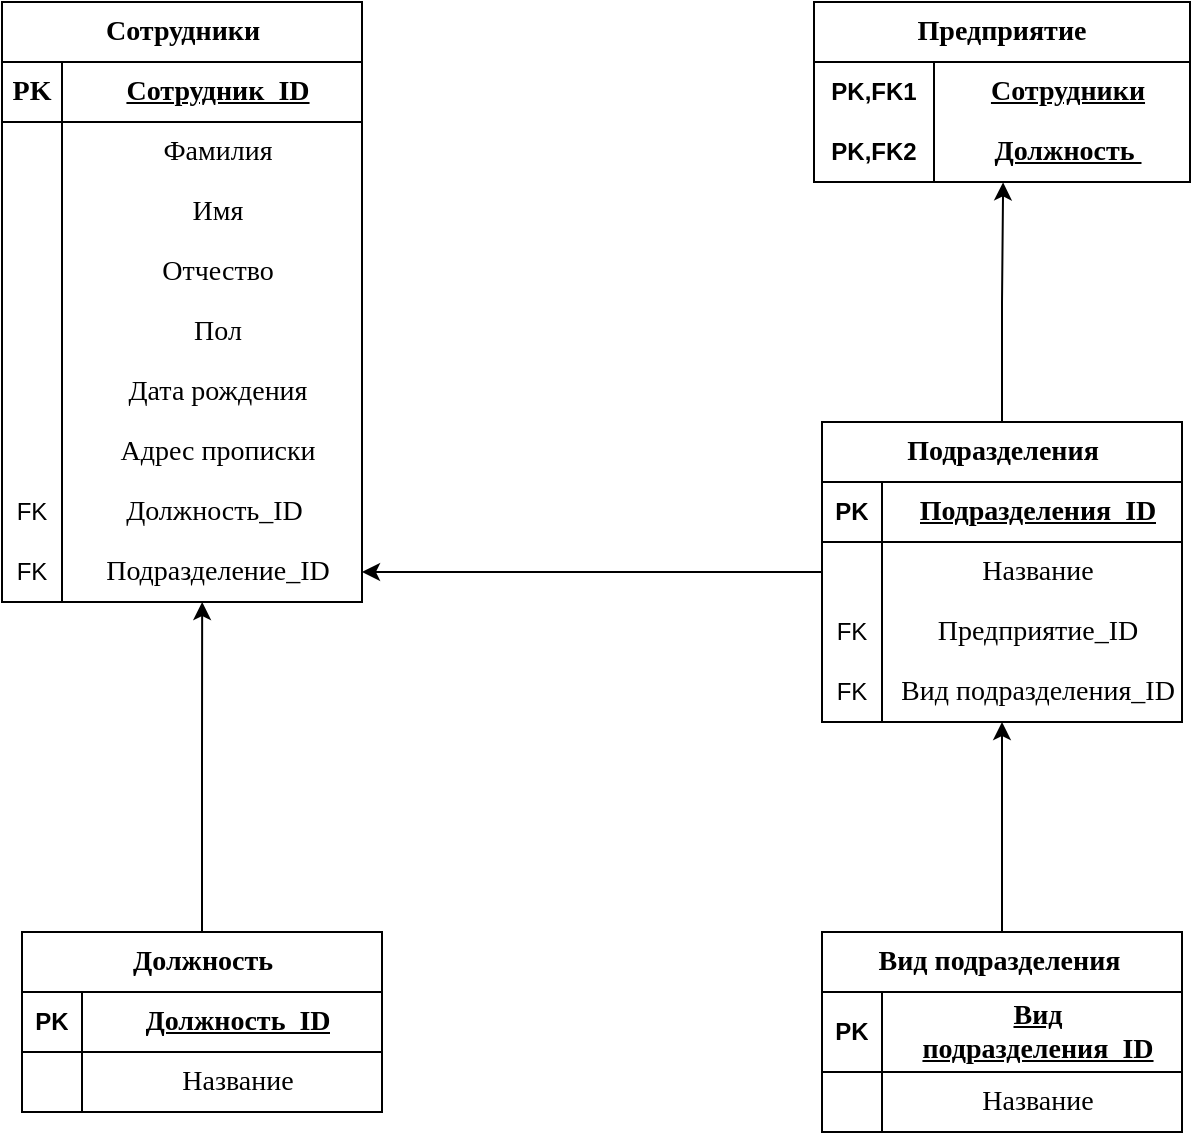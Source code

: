 <mxfile version="21.1.6" type="github">
  <diagram id="C5RBs43oDa-KdzZeNtuy" name="Page-1">
    <mxGraphModel dx="1247" dy="692" grid="1" gridSize="10" guides="1" tooltips="1" connect="1" arrows="1" fold="1" page="1" pageScale="1" pageWidth="827" pageHeight="1169" math="0" shadow="0">
      <root>
        <mxCell id="WIyWlLk6GJQsqaUBKTNV-0" />
        <mxCell id="WIyWlLk6GJQsqaUBKTNV-1" parent="WIyWlLk6GJQsqaUBKTNV-0" />
        <object label="&lt;font style=&quot;font-size: 14px;&quot; face=&quot;Times New Roman&quot;&gt;Сотрудники&lt;/font&gt;" id="IDUnnM78CT6pr3FZObke-13">
          <mxCell style="shape=table;startSize=30;container=1;collapsible=1;childLayout=tableLayout;fixedRows=1;rowLines=0;fontStyle=1;align=center;resizeLast=1;html=1;" vertex="1" parent="WIyWlLk6GJQsqaUBKTNV-1">
            <mxGeometry y="230" width="180" height="300" as="geometry">
              <mxRectangle width="120" height="30" as="alternateBounds" />
            </mxGeometry>
          </mxCell>
        </object>
        <mxCell id="IDUnnM78CT6pr3FZObke-14" value="" style="shape=tableRow;horizontal=0;startSize=0;swimlaneHead=0;swimlaneBody=0;fillColor=none;collapsible=0;dropTarget=0;points=[[0,0.5],[1,0.5]];portConstraint=eastwest;top=0;left=0;right=0;bottom=1;" vertex="1" parent="IDUnnM78CT6pr3FZObke-13">
          <mxGeometry y="30" width="180" height="30" as="geometry" />
        </mxCell>
        <mxCell id="IDUnnM78CT6pr3FZObke-15" value="&lt;font style=&quot;font-size: 14px;&quot; face=&quot;Times New Roman&quot;&gt;PK&lt;/font&gt;" style="shape=partialRectangle;connectable=0;fillColor=none;top=0;left=0;bottom=0;right=0;fontStyle=1;overflow=hidden;whiteSpace=wrap;html=1;" vertex="1" parent="IDUnnM78CT6pr3FZObke-14">
          <mxGeometry width="30" height="30" as="geometry">
            <mxRectangle width="30" height="30" as="alternateBounds" />
          </mxGeometry>
        </mxCell>
        <mxCell id="IDUnnM78CT6pr3FZObke-16" value="&lt;font style=&quot;font-size: 14px;&quot; face=&quot;Times New Roman&quot;&gt;Сотрудник_ID&lt;/font&gt;" style="shape=partialRectangle;connectable=0;fillColor=none;top=0;left=0;bottom=0;right=0;align=center;spacingLeft=6;fontStyle=5;overflow=hidden;whiteSpace=wrap;html=1;" vertex="1" parent="IDUnnM78CT6pr3FZObke-14">
          <mxGeometry x="30" width="150" height="30" as="geometry">
            <mxRectangle width="150" height="30" as="alternateBounds" />
          </mxGeometry>
        </mxCell>
        <mxCell id="IDUnnM78CT6pr3FZObke-17" value="" style="shape=tableRow;horizontal=0;startSize=0;swimlaneHead=0;swimlaneBody=0;fillColor=none;collapsible=0;dropTarget=0;points=[[0,0.5],[1,0.5]];portConstraint=eastwest;top=0;left=0;right=0;bottom=0;" vertex="1" parent="IDUnnM78CT6pr3FZObke-13">
          <mxGeometry y="60" width="180" height="30" as="geometry" />
        </mxCell>
        <mxCell id="IDUnnM78CT6pr3FZObke-18" value="" style="shape=partialRectangle;connectable=0;fillColor=none;top=0;left=0;bottom=0;right=0;editable=1;overflow=hidden;whiteSpace=wrap;html=1;" vertex="1" parent="IDUnnM78CT6pr3FZObke-17">
          <mxGeometry width="30" height="30" as="geometry">
            <mxRectangle width="30" height="30" as="alternateBounds" />
          </mxGeometry>
        </mxCell>
        <mxCell id="IDUnnM78CT6pr3FZObke-19" value="&lt;div style=&quot;&quot;&gt;&lt;font face=&quot;Times New Roman&quot;&gt;&lt;span style=&quot;font-size: 14px; background-color: initial;&quot;&gt;Фамилия&lt;/span&gt;&lt;/font&gt;&lt;/div&gt;" style="shape=partialRectangle;connectable=0;fillColor=none;top=0;left=0;bottom=0;right=0;align=center;spacingLeft=6;overflow=hidden;whiteSpace=wrap;html=1;" vertex="1" parent="IDUnnM78CT6pr3FZObke-17">
          <mxGeometry x="30" width="150" height="30" as="geometry">
            <mxRectangle width="150" height="30" as="alternateBounds" />
          </mxGeometry>
        </mxCell>
        <mxCell id="IDUnnM78CT6pr3FZObke-20" value="" style="shape=tableRow;horizontal=0;startSize=0;swimlaneHead=0;swimlaneBody=0;fillColor=none;collapsible=0;dropTarget=0;points=[[0,0.5],[1,0.5]];portConstraint=eastwest;top=0;left=0;right=0;bottom=0;" vertex="1" parent="IDUnnM78CT6pr3FZObke-13">
          <mxGeometry y="90" width="180" height="30" as="geometry" />
        </mxCell>
        <mxCell id="IDUnnM78CT6pr3FZObke-21" value="" style="shape=partialRectangle;connectable=0;fillColor=none;top=0;left=0;bottom=0;right=0;editable=1;overflow=hidden;whiteSpace=wrap;html=1;" vertex="1" parent="IDUnnM78CT6pr3FZObke-20">
          <mxGeometry width="30" height="30" as="geometry">
            <mxRectangle width="30" height="30" as="alternateBounds" />
          </mxGeometry>
        </mxCell>
        <mxCell id="IDUnnM78CT6pr3FZObke-22" value="&lt;font style=&quot;font-size: 14px;&quot; face=&quot;Times New Roman&quot;&gt;Имя&lt;/font&gt;" style="shape=partialRectangle;connectable=0;fillColor=none;top=0;left=0;bottom=0;right=0;align=center;spacingLeft=6;overflow=hidden;whiteSpace=wrap;html=1;" vertex="1" parent="IDUnnM78CT6pr3FZObke-20">
          <mxGeometry x="30" width="150" height="30" as="geometry">
            <mxRectangle width="150" height="30" as="alternateBounds" />
          </mxGeometry>
        </mxCell>
        <mxCell id="IDUnnM78CT6pr3FZObke-23" value="" style="shape=tableRow;horizontal=0;startSize=0;swimlaneHead=0;swimlaneBody=0;fillColor=none;collapsible=0;dropTarget=0;points=[[0,0.5],[1,0.5]];portConstraint=eastwest;top=0;left=0;right=0;bottom=0;" vertex="1" parent="IDUnnM78CT6pr3FZObke-13">
          <mxGeometry y="120" width="180" height="30" as="geometry" />
        </mxCell>
        <mxCell id="IDUnnM78CT6pr3FZObke-24" value="" style="shape=partialRectangle;connectable=0;fillColor=none;top=0;left=0;bottom=0;right=0;editable=1;overflow=hidden;whiteSpace=wrap;html=1;" vertex="1" parent="IDUnnM78CT6pr3FZObke-23">
          <mxGeometry width="30" height="30" as="geometry">
            <mxRectangle width="30" height="30" as="alternateBounds" />
          </mxGeometry>
        </mxCell>
        <mxCell id="IDUnnM78CT6pr3FZObke-25" value="&lt;font style=&quot;font-size: 14px;&quot; face=&quot;Times New Roman&quot;&gt;Отчество&lt;/font&gt;" style="shape=partialRectangle;connectable=0;fillColor=none;top=0;left=0;bottom=0;right=0;align=center;spacingLeft=6;overflow=hidden;whiteSpace=wrap;html=1;" vertex="1" parent="IDUnnM78CT6pr3FZObke-23">
          <mxGeometry x="30" width="150" height="30" as="geometry">
            <mxRectangle width="150" height="30" as="alternateBounds" />
          </mxGeometry>
        </mxCell>
        <mxCell id="IDUnnM78CT6pr3FZObke-27" style="shape=tableRow;horizontal=0;startSize=0;swimlaneHead=0;swimlaneBody=0;fillColor=none;collapsible=0;dropTarget=0;points=[[0,0.5],[1,0.5]];portConstraint=eastwest;top=0;left=0;right=0;bottom=0;" vertex="1" parent="IDUnnM78CT6pr3FZObke-13">
          <mxGeometry y="150" width="180" height="30" as="geometry" />
        </mxCell>
        <mxCell id="IDUnnM78CT6pr3FZObke-28" style="shape=partialRectangle;connectable=0;fillColor=none;top=0;left=0;bottom=0;right=0;editable=1;overflow=hidden;whiteSpace=wrap;html=1;" vertex="1" parent="IDUnnM78CT6pr3FZObke-27">
          <mxGeometry width="30" height="30" as="geometry">
            <mxRectangle width="30" height="30" as="alternateBounds" />
          </mxGeometry>
        </mxCell>
        <mxCell id="IDUnnM78CT6pr3FZObke-29" value="&lt;font style=&quot;font-size: 14px;&quot; face=&quot;Times New Roman&quot;&gt;Пол&lt;/font&gt;" style="shape=partialRectangle;connectable=0;fillColor=none;top=0;left=0;bottom=0;right=0;align=center;spacingLeft=6;overflow=hidden;whiteSpace=wrap;html=1;" vertex="1" parent="IDUnnM78CT6pr3FZObke-27">
          <mxGeometry x="30" width="150" height="30" as="geometry">
            <mxRectangle width="150" height="30" as="alternateBounds" />
          </mxGeometry>
        </mxCell>
        <mxCell id="IDUnnM78CT6pr3FZObke-30" style="shape=tableRow;horizontal=0;startSize=0;swimlaneHead=0;swimlaneBody=0;fillColor=none;collapsible=0;dropTarget=0;points=[[0,0.5],[1,0.5]];portConstraint=eastwest;top=0;left=0;right=0;bottom=0;" vertex="1" parent="IDUnnM78CT6pr3FZObke-13">
          <mxGeometry y="180" width="180" height="30" as="geometry" />
        </mxCell>
        <mxCell id="IDUnnM78CT6pr3FZObke-31" style="shape=partialRectangle;connectable=0;fillColor=none;top=0;left=0;bottom=0;right=0;editable=1;overflow=hidden;whiteSpace=wrap;html=1;" vertex="1" parent="IDUnnM78CT6pr3FZObke-30">
          <mxGeometry width="30" height="30" as="geometry">
            <mxRectangle width="30" height="30" as="alternateBounds" />
          </mxGeometry>
        </mxCell>
        <mxCell id="IDUnnM78CT6pr3FZObke-32" value="&lt;font style=&quot;font-size: 14px;&quot; face=&quot;Times New Roman&quot;&gt;Дата рождения&lt;/font&gt;" style="shape=partialRectangle;connectable=0;fillColor=none;top=0;left=0;bottom=0;right=0;align=center;spacingLeft=6;overflow=hidden;whiteSpace=wrap;html=1;" vertex="1" parent="IDUnnM78CT6pr3FZObke-30">
          <mxGeometry x="30" width="150" height="30" as="geometry">
            <mxRectangle width="150" height="30" as="alternateBounds" />
          </mxGeometry>
        </mxCell>
        <mxCell id="IDUnnM78CT6pr3FZObke-33" style="shape=tableRow;horizontal=0;startSize=0;swimlaneHead=0;swimlaneBody=0;fillColor=none;collapsible=0;dropTarget=0;points=[[0,0.5],[1,0.5]];portConstraint=eastwest;top=0;left=0;right=0;bottom=0;" vertex="1" parent="IDUnnM78CT6pr3FZObke-13">
          <mxGeometry y="210" width="180" height="30" as="geometry" />
        </mxCell>
        <mxCell id="IDUnnM78CT6pr3FZObke-34" style="shape=partialRectangle;connectable=0;fillColor=none;top=0;left=0;bottom=0;right=0;editable=1;overflow=hidden;whiteSpace=wrap;html=1;" vertex="1" parent="IDUnnM78CT6pr3FZObke-33">
          <mxGeometry width="30" height="30" as="geometry">
            <mxRectangle width="30" height="30" as="alternateBounds" />
          </mxGeometry>
        </mxCell>
        <mxCell id="IDUnnM78CT6pr3FZObke-35" value="&lt;font style=&quot;font-size: 14px;&quot; face=&quot;Times New Roman&quot;&gt;Адрес прописки&lt;/font&gt;" style="shape=partialRectangle;connectable=0;fillColor=none;top=0;left=0;bottom=0;right=0;align=center;spacingLeft=6;overflow=hidden;whiteSpace=wrap;html=1;" vertex="1" parent="IDUnnM78CT6pr3FZObke-33">
          <mxGeometry x="30" width="150" height="30" as="geometry">
            <mxRectangle width="150" height="30" as="alternateBounds" />
          </mxGeometry>
        </mxCell>
        <mxCell id="IDUnnM78CT6pr3FZObke-36" style="shape=tableRow;horizontal=0;startSize=0;swimlaneHead=0;swimlaneBody=0;fillColor=none;collapsible=0;dropTarget=0;points=[[0,0.5],[1,0.5]];portConstraint=eastwest;top=0;left=0;right=0;bottom=0;" vertex="1" parent="IDUnnM78CT6pr3FZObke-13">
          <mxGeometry y="240" width="180" height="30" as="geometry" />
        </mxCell>
        <mxCell id="IDUnnM78CT6pr3FZObke-37" value="FK" style="shape=partialRectangle;connectable=0;fillColor=none;top=0;left=0;bottom=0;right=0;editable=1;overflow=hidden;whiteSpace=wrap;html=1;" vertex="1" parent="IDUnnM78CT6pr3FZObke-36">
          <mxGeometry width="30" height="30" as="geometry">
            <mxRectangle width="30" height="30" as="alternateBounds" />
          </mxGeometry>
        </mxCell>
        <mxCell id="IDUnnM78CT6pr3FZObke-38" value="&lt;font style=&quot;font-size: 14px;&quot; face=&quot;Times New Roman&quot;&gt;Должность_ID&amp;nbsp;&lt;/font&gt;" style="shape=partialRectangle;connectable=0;fillColor=none;top=0;left=0;bottom=0;right=0;align=center;spacingLeft=6;overflow=hidden;whiteSpace=wrap;html=1;" vertex="1" parent="IDUnnM78CT6pr3FZObke-36">
          <mxGeometry x="30" width="150" height="30" as="geometry">
            <mxRectangle width="150" height="30" as="alternateBounds" />
          </mxGeometry>
        </mxCell>
        <mxCell id="IDUnnM78CT6pr3FZObke-39" style="shape=tableRow;horizontal=0;startSize=0;swimlaneHead=0;swimlaneBody=0;fillColor=none;collapsible=0;dropTarget=0;points=[[0,0.5],[1,0.5]];portConstraint=eastwest;top=0;left=0;right=0;bottom=0;" vertex="1" parent="IDUnnM78CT6pr3FZObke-13">
          <mxGeometry y="270" width="180" height="30" as="geometry" />
        </mxCell>
        <mxCell id="IDUnnM78CT6pr3FZObke-40" value="FK" style="shape=partialRectangle;connectable=0;fillColor=none;top=0;left=0;bottom=0;right=0;editable=1;overflow=hidden;whiteSpace=wrap;html=1;" vertex="1" parent="IDUnnM78CT6pr3FZObke-39">
          <mxGeometry width="30" height="30" as="geometry">
            <mxRectangle width="30" height="30" as="alternateBounds" />
          </mxGeometry>
        </mxCell>
        <mxCell id="IDUnnM78CT6pr3FZObke-41" value="&lt;font style=&quot;font-size: 14px;&quot; face=&quot;Times New Roman&quot;&gt;Подразделение_ID&lt;/font&gt;" style="shape=partialRectangle;connectable=0;fillColor=none;top=0;left=0;bottom=0;right=0;align=center;spacingLeft=6;overflow=hidden;whiteSpace=wrap;html=1;" vertex="1" parent="IDUnnM78CT6pr3FZObke-39">
          <mxGeometry x="30" width="150" height="30" as="geometry">
            <mxRectangle width="150" height="30" as="alternateBounds" />
          </mxGeometry>
        </mxCell>
        <mxCell id="IDUnnM78CT6pr3FZObke-150" style="edgeStyle=orthogonalEdgeStyle;rounded=0;orthogonalLoop=1;jettySize=auto;html=1;entryX=1;entryY=0.5;entryDx=0;entryDy=0;" edge="1" parent="WIyWlLk6GJQsqaUBKTNV-1" source="IDUnnM78CT6pr3FZObke-82" target="IDUnnM78CT6pr3FZObke-39">
          <mxGeometry relative="1" as="geometry" />
        </mxCell>
        <mxCell id="IDUnnM78CT6pr3FZObke-178" style="edgeStyle=orthogonalEdgeStyle;rounded=0;orthogonalLoop=1;jettySize=auto;html=1;entryX=0.503;entryY=1.006;entryDx=0;entryDy=0;entryPerimeter=0;" edge="1" parent="WIyWlLk6GJQsqaUBKTNV-1" source="IDUnnM78CT6pr3FZObke-82" target="IDUnnM78CT6pr3FZObke-156">
          <mxGeometry relative="1" as="geometry" />
        </mxCell>
        <mxCell id="IDUnnM78CT6pr3FZObke-82" value="&lt;font style=&quot;font-size: 14px;&quot; face=&quot;Times New Roman&quot;&gt;Подразделения&lt;/font&gt;" style="shape=table;startSize=30;container=1;collapsible=1;childLayout=tableLayout;fixedRows=1;rowLines=0;fontStyle=1;align=center;resizeLast=1;html=1;" vertex="1" parent="WIyWlLk6GJQsqaUBKTNV-1">
          <mxGeometry x="410" y="440" width="180" height="150" as="geometry" />
        </mxCell>
        <mxCell id="IDUnnM78CT6pr3FZObke-83" value="" style="shape=tableRow;horizontal=0;startSize=0;swimlaneHead=0;swimlaneBody=0;fillColor=none;collapsible=0;dropTarget=0;points=[[0,0.5],[1,0.5]];portConstraint=eastwest;top=0;left=0;right=0;bottom=1;" vertex="1" parent="IDUnnM78CT6pr3FZObke-82">
          <mxGeometry y="30" width="180" height="30" as="geometry" />
        </mxCell>
        <mxCell id="IDUnnM78CT6pr3FZObke-84" value="PK" style="shape=partialRectangle;connectable=0;fillColor=none;top=0;left=0;bottom=0;right=0;fontStyle=1;overflow=hidden;whiteSpace=wrap;html=1;" vertex="1" parent="IDUnnM78CT6pr3FZObke-83">
          <mxGeometry width="30" height="30" as="geometry">
            <mxRectangle width="30" height="30" as="alternateBounds" />
          </mxGeometry>
        </mxCell>
        <mxCell id="IDUnnM78CT6pr3FZObke-85" value="&lt;font style=&quot;font-size: 14px;&quot; face=&quot;Times New Roman&quot;&gt;Подразделения_ID&lt;/font&gt;" style="shape=partialRectangle;connectable=0;fillColor=none;top=0;left=0;bottom=0;right=0;align=center;spacingLeft=6;fontStyle=5;overflow=hidden;whiteSpace=wrap;html=1;" vertex="1" parent="IDUnnM78CT6pr3FZObke-83">
          <mxGeometry x="30" width="150" height="30" as="geometry">
            <mxRectangle width="150" height="30" as="alternateBounds" />
          </mxGeometry>
        </mxCell>
        <mxCell id="IDUnnM78CT6pr3FZObke-86" value="" style="shape=tableRow;horizontal=0;startSize=0;swimlaneHead=0;swimlaneBody=0;fillColor=none;collapsible=0;dropTarget=0;points=[[0,0.5],[1,0.5]];portConstraint=eastwest;top=0;left=0;right=0;bottom=0;" vertex="1" parent="IDUnnM78CT6pr3FZObke-82">
          <mxGeometry y="60" width="180" height="30" as="geometry" />
        </mxCell>
        <mxCell id="IDUnnM78CT6pr3FZObke-87" value="" style="shape=partialRectangle;connectable=0;fillColor=none;top=0;left=0;bottom=0;right=0;editable=1;overflow=hidden;whiteSpace=wrap;html=1;" vertex="1" parent="IDUnnM78CT6pr3FZObke-86">
          <mxGeometry width="30" height="30" as="geometry">
            <mxRectangle width="30" height="30" as="alternateBounds" />
          </mxGeometry>
        </mxCell>
        <mxCell id="IDUnnM78CT6pr3FZObke-88" value="&lt;font style=&quot;font-size: 14px;&quot; face=&quot;Times New Roman&quot;&gt;Название&lt;/font&gt;" style="shape=partialRectangle;connectable=0;fillColor=none;top=0;left=0;bottom=0;right=0;align=center;spacingLeft=6;overflow=hidden;whiteSpace=wrap;html=1;" vertex="1" parent="IDUnnM78CT6pr3FZObke-86">
          <mxGeometry x="30" width="150" height="30" as="geometry">
            <mxRectangle width="150" height="30" as="alternateBounds" />
          </mxGeometry>
        </mxCell>
        <mxCell id="IDUnnM78CT6pr3FZObke-175" style="shape=tableRow;horizontal=0;startSize=0;swimlaneHead=0;swimlaneBody=0;fillColor=none;collapsible=0;dropTarget=0;points=[[0,0.5],[1,0.5]];portConstraint=eastwest;top=0;left=0;right=0;bottom=0;" vertex="1" parent="IDUnnM78CT6pr3FZObke-82">
          <mxGeometry y="90" width="180" height="30" as="geometry" />
        </mxCell>
        <mxCell id="IDUnnM78CT6pr3FZObke-176" value="FK" style="shape=partialRectangle;connectable=0;fillColor=none;top=0;left=0;bottom=0;right=0;editable=1;overflow=hidden;whiteSpace=wrap;html=1;" vertex="1" parent="IDUnnM78CT6pr3FZObke-175">
          <mxGeometry width="30" height="30" as="geometry">
            <mxRectangle width="30" height="30" as="alternateBounds" />
          </mxGeometry>
        </mxCell>
        <mxCell id="IDUnnM78CT6pr3FZObke-177" value="&lt;font style=&quot;font-size: 14px;&quot; face=&quot;Times New Roman&quot;&gt;Предприятие_ID&lt;/font&gt;" style="shape=partialRectangle;connectable=0;fillColor=none;top=0;left=0;bottom=0;right=0;align=center;spacingLeft=6;overflow=hidden;whiteSpace=wrap;html=1;" vertex="1" parent="IDUnnM78CT6pr3FZObke-175">
          <mxGeometry x="30" width="150" height="30" as="geometry">
            <mxRectangle width="150" height="30" as="alternateBounds" />
          </mxGeometry>
        </mxCell>
        <mxCell id="IDUnnM78CT6pr3FZObke-89" style="shape=tableRow;horizontal=0;startSize=0;swimlaneHead=0;swimlaneBody=0;fillColor=none;collapsible=0;dropTarget=0;points=[[0,0.5],[1,0.5]];portConstraint=eastwest;top=0;left=0;right=0;bottom=0;" vertex="1" parent="IDUnnM78CT6pr3FZObke-82">
          <mxGeometry y="120" width="180" height="30" as="geometry" />
        </mxCell>
        <mxCell id="IDUnnM78CT6pr3FZObke-90" value="FK" style="shape=partialRectangle;connectable=0;fillColor=none;top=0;left=0;bottom=0;right=0;editable=1;overflow=hidden;whiteSpace=wrap;html=1;" vertex="1" parent="IDUnnM78CT6pr3FZObke-89">
          <mxGeometry width="30" height="30" as="geometry">
            <mxRectangle width="30" height="30" as="alternateBounds" />
          </mxGeometry>
        </mxCell>
        <mxCell id="IDUnnM78CT6pr3FZObke-91" value="&lt;font face=&quot;Times New Roman&quot;&gt;&lt;span style=&quot;font-size: 14px;&quot;&gt;Вид подразделения_ID&lt;/span&gt;&lt;/font&gt;" style="shape=partialRectangle;connectable=0;fillColor=none;top=0;left=0;bottom=0;right=0;align=center;spacingLeft=6;overflow=hidden;whiteSpace=wrap;html=1;" vertex="1" parent="IDUnnM78CT6pr3FZObke-89">
          <mxGeometry x="30" width="150" height="30" as="geometry">
            <mxRectangle width="150" height="30" as="alternateBounds" />
          </mxGeometry>
        </mxCell>
        <mxCell id="IDUnnM78CT6pr3FZObke-128" style="edgeStyle=orthogonalEdgeStyle;rounded=0;orthogonalLoop=1;jettySize=auto;html=1;exitX=0.5;exitY=0;exitDx=0;exitDy=0;entryX=0.5;entryY=1;entryDx=0;entryDy=0;entryPerimeter=0;" edge="1" parent="WIyWlLk6GJQsqaUBKTNV-1" source="IDUnnM78CT6pr3FZObke-106" target="IDUnnM78CT6pr3FZObke-89">
          <mxGeometry relative="1" as="geometry" />
        </mxCell>
        <mxCell id="IDUnnM78CT6pr3FZObke-106" value="&lt;font style=&quot;font-size: 14px;&quot; face=&quot;Times New Roman&quot;&gt;Вид подразделения&lt;span style=&quot;white-space: pre;&quot;&gt;	&lt;/span&gt;&lt;/font&gt;" style="shape=table;startSize=30;container=1;collapsible=1;childLayout=tableLayout;fixedRows=1;rowLines=0;fontStyle=1;align=center;resizeLast=1;html=1;" vertex="1" parent="WIyWlLk6GJQsqaUBKTNV-1">
          <mxGeometry x="410" y="695" width="180" height="100" as="geometry" />
        </mxCell>
        <mxCell id="IDUnnM78CT6pr3FZObke-107" value="" style="shape=tableRow;horizontal=0;startSize=0;swimlaneHead=0;swimlaneBody=0;fillColor=none;collapsible=0;dropTarget=0;points=[[0,0.5],[1,0.5]];portConstraint=eastwest;top=0;left=0;right=0;bottom=1;" vertex="1" parent="IDUnnM78CT6pr3FZObke-106">
          <mxGeometry y="30" width="180" height="40" as="geometry" />
        </mxCell>
        <mxCell id="IDUnnM78CT6pr3FZObke-108" value="PK" style="shape=partialRectangle;connectable=0;fillColor=none;top=0;left=0;bottom=0;right=0;fontStyle=1;overflow=hidden;whiteSpace=wrap;html=1;" vertex="1" parent="IDUnnM78CT6pr3FZObke-107">
          <mxGeometry width="30" height="40" as="geometry">
            <mxRectangle width="30" height="40" as="alternateBounds" />
          </mxGeometry>
        </mxCell>
        <mxCell id="IDUnnM78CT6pr3FZObke-109" value="&lt;font style=&quot;font-size: 14px;&quot; face=&quot;Times New Roman&quot;&gt;Вид подразделения_ID&lt;/font&gt;" style="shape=partialRectangle;connectable=0;fillColor=none;top=0;left=0;bottom=0;right=0;align=center;spacingLeft=6;fontStyle=5;overflow=hidden;whiteSpace=wrap;html=1;" vertex="1" parent="IDUnnM78CT6pr3FZObke-107">
          <mxGeometry x="30" width="150" height="40" as="geometry">
            <mxRectangle width="150" height="40" as="alternateBounds" />
          </mxGeometry>
        </mxCell>
        <mxCell id="IDUnnM78CT6pr3FZObke-110" value="" style="shape=tableRow;horizontal=0;startSize=0;swimlaneHead=0;swimlaneBody=0;fillColor=none;collapsible=0;dropTarget=0;points=[[0,0.5],[1,0.5]];portConstraint=eastwest;top=0;left=0;right=0;bottom=0;" vertex="1" parent="IDUnnM78CT6pr3FZObke-106">
          <mxGeometry y="70" width="180" height="30" as="geometry" />
        </mxCell>
        <mxCell id="IDUnnM78CT6pr3FZObke-111" value="" style="shape=partialRectangle;connectable=0;fillColor=none;top=0;left=0;bottom=0;right=0;editable=1;overflow=hidden;whiteSpace=wrap;html=1;" vertex="1" parent="IDUnnM78CT6pr3FZObke-110">
          <mxGeometry width="30" height="30" as="geometry">
            <mxRectangle width="30" height="30" as="alternateBounds" />
          </mxGeometry>
        </mxCell>
        <mxCell id="IDUnnM78CT6pr3FZObke-112" value="&lt;font style=&quot;font-size: 14px;&quot; face=&quot;Times New Roman&quot;&gt;Название&lt;/font&gt;" style="shape=partialRectangle;connectable=0;fillColor=none;top=0;left=0;bottom=0;right=0;align=center;spacingLeft=6;overflow=hidden;whiteSpace=wrap;html=1;" vertex="1" parent="IDUnnM78CT6pr3FZObke-110">
          <mxGeometry x="30" width="150" height="30" as="geometry">
            <mxRectangle width="150" height="30" as="alternateBounds" />
          </mxGeometry>
        </mxCell>
        <mxCell id="IDUnnM78CT6pr3FZObke-149" style="edgeStyle=orthogonalEdgeStyle;rounded=0;orthogonalLoop=1;jettySize=auto;html=1;entryX=0.556;entryY=1;entryDx=0;entryDy=0;entryPerimeter=0;" edge="1" parent="WIyWlLk6GJQsqaUBKTNV-1" source="IDUnnM78CT6pr3FZObke-119" target="IDUnnM78CT6pr3FZObke-39">
          <mxGeometry relative="1" as="geometry" />
        </mxCell>
        <mxCell id="IDUnnM78CT6pr3FZObke-119" value="&lt;font face=&quot;Times New Roman&quot;&gt;&lt;span style=&quot;font-size: 14px;&quot;&gt;Должность&lt;/span&gt;&lt;/font&gt;" style="shape=table;startSize=30;container=1;collapsible=1;childLayout=tableLayout;fixedRows=1;rowLines=0;fontStyle=1;align=center;resizeLast=1;html=1;" vertex="1" parent="WIyWlLk6GJQsqaUBKTNV-1">
          <mxGeometry x="10" y="695" width="180" height="90" as="geometry" />
        </mxCell>
        <mxCell id="IDUnnM78CT6pr3FZObke-120" value="" style="shape=tableRow;horizontal=0;startSize=0;swimlaneHead=0;swimlaneBody=0;fillColor=none;collapsible=0;dropTarget=0;points=[[0,0.5],[1,0.5]];portConstraint=eastwest;top=0;left=0;right=0;bottom=1;" vertex="1" parent="IDUnnM78CT6pr3FZObke-119">
          <mxGeometry y="30" width="180" height="30" as="geometry" />
        </mxCell>
        <mxCell id="IDUnnM78CT6pr3FZObke-121" value="PK" style="shape=partialRectangle;connectable=0;fillColor=none;top=0;left=0;bottom=0;right=0;fontStyle=1;overflow=hidden;whiteSpace=wrap;html=1;" vertex="1" parent="IDUnnM78CT6pr3FZObke-120">
          <mxGeometry width="30" height="30" as="geometry">
            <mxRectangle width="30" height="30" as="alternateBounds" />
          </mxGeometry>
        </mxCell>
        <mxCell id="IDUnnM78CT6pr3FZObke-122" value="&lt;font style=&quot;font-size: 14px;&quot; face=&quot;Times New Roman&quot;&gt;Должность_ID&lt;/font&gt;" style="shape=partialRectangle;connectable=0;fillColor=none;top=0;left=0;bottom=0;right=0;align=center;spacingLeft=6;fontStyle=5;overflow=hidden;whiteSpace=wrap;html=1;" vertex="1" parent="IDUnnM78CT6pr3FZObke-120">
          <mxGeometry x="30" width="150" height="30" as="geometry">
            <mxRectangle width="150" height="30" as="alternateBounds" />
          </mxGeometry>
        </mxCell>
        <mxCell id="IDUnnM78CT6pr3FZObke-123" value="" style="shape=tableRow;horizontal=0;startSize=0;swimlaneHead=0;swimlaneBody=0;fillColor=none;collapsible=0;dropTarget=0;points=[[0,0.5],[1,0.5]];portConstraint=eastwest;top=0;left=0;right=0;bottom=0;" vertex="1" parent="IDUnnM78CT6pr3FZObke-119">
          <mxGeometry y="60" width="180" height="30" as="geometry" />
        </mxCell>
        <mxCell id="IDUnnM78CT6pr3FZObke-124" value="" style="shape=partialRectangle;connectable=0;fillColor=none;top=0;left=0;bottom=0;right=0;editable=1;overflow=hidden;whiteSpace=wrap;html=1;" vertex="1" parent="IDUnnM78CT6pr3FZObke-123">
          <mxGeometry width="30" height="30" as="geometry">
            <mxRectangle width="30" height="30" as="alternateBounds" />
          </mxGeometry>
        </mxCell>
        <mxCell id="IDUnnM78CT6pr3FZObke-125" value="&lt;font style=&quot;font-size: 14px;&quot; face=&quot;Times New Roman&quot;&gt;Название&lt;/font&gt;" style="shape=partialRectangle;connectable=0;fillColor=none;top=0;left=0;bottom=0;right=0;align=center;spacingLeft=6;overflow=hidden;whiteSpace=wrap;html=1;" vertex="1" parent="IDUnnM78CT6pr3FZObke-123">
          <mxGeometry x="30" width="150" height="30" as="geometry">
            <mxRectangle width="150" height="30" as="alternateBounds" />
          </mxGeometry>
        </mxCell>
        <mxCell id="IDUnnM78CT6pr3FZObke-152" value="&lt;font face=&quot;Times New Roman&quot;&gt;&lt;span style=&quot;font-size: 14px;&quot;&gt;Предприятие&lt;/span&gt;&lt;/font&gt;" style="shape=table;startSize=30;container=1;collapsible=1;childLayout=tableLayout;fixedRows=1;rowLines=0;fontStyle=1;align=center;resizeLast=1;html=1;whiteSpace=wrap;" vertex="1" parent="WIyWlLk6GJQsqaUBKTNV-1">
          <mxGeometry x="406" y="230" width="188" height="90" as="geometry" />
        </mxCell>
        <mxCell id="IDUnnM78CT6pr3FZObke-153" value="" style="shape=tableRow;horizontal=0;startSize=0;swimlaneHead=0;swimlaneBody=0;fillColor=none;collapsible=0;dropTarget=0;points=[[0,0.5],[1,0.5]];portConstraint=eastwest;top=0;left=0;right=0;bottom=0;html=1;" vertex="1" parent="IDUnnM78CT6pr3FZObke-152">
          <mxGeometry y="30" width="188" height="30" as="geometry" />
        </mxCell>
        <mxCell id="IDUnnM78CT6pr3FZObke-154" value="PK,FK1" style="shape=partialRectangle;connectable=0;fillColor=none;top=0;left=0;bottom=0;right=0;fontStyle=1;overflow=hidden;html=1;whiteSpace=wrap;" vertex="1" parent="IDUnnM78CT6pr3FZObke-153">
          <mxGeometry width="60" height="30" as="geometry">
            <mxRectangle width="60" height="30" as="alternateBounds" />
          </mxGeometry>
        </mxCell>
        <mxCell id="IDUnnM78CT6pr3FZObke-155" value="&lt;font face=&quot;Times New Roman&quot;&gt;&lt;span style=&quot;font-size: 14px;&quot;&gt;Сотрудники&lt;/span&gt;&lt;/font&gt;" style="shape=partialRectangle;connectable=0;fillColor=none;top=0;left=0;bottom=0;right=0;align=center;spacingLeft=6;fontStyle=5;overflow=hidden;html=1;whiteSpace=wrap;" vertex="1" parent="IDUnnM78CT6pr3FZObke-153">
          <mxGeometry x="60" width="128" height="30" as="geometry">
            <mxRectangle width="128" height="30" as="alternateBounds" />
          </mxGeometry>
        </mxCell>
        <mxCell id="IDUnnM78CT6pr3FZObke-156" value="" style="shape=tableRow;horizontal=0;startSize=0;swimlaneHead=0;swimlaneBody=0;fillColor=none;collapsible=0;dropTarget=0;points=[[0,0.5],[1,0.5]];portConstraint=eastwest;top=0;left=0;right=0;bottom=1;html=1;" vertex="1" parent="IDUnnM78CT6pr3FZObke-152">
          <mxGeometry y="60" width="188" height="30" as="geometry" />
        </mxCell>
        <mxCell id="IDUnnM78CT6pr3FZObke-157" value="PK,FK2" style="shape=partialRectangle;connectable=0;fillColor=none;top=0;left=0;bottom=0;right=0;fontStyle=1;overflow=hidden;html=1;whiteSpace=wrap;" vertex="1" parent="IDUnnM78CT6pr3FZObke-156">
          <mxGeometry width="60" height="30" as="geometry">
            <mxRectangle width="60" height="30" as="alternateBounds" />
          </mxGeometry>
        </mxCell>
        <mxCell id="IDUnnM78CT6pr3FZObke-158" value="&lt;font style=&quot;font-size: 14px;&quot; face=&quot;Times New Roman&quot;&gt;Должность&amp;nbsp;&lt;/font&gt;" style="shape=partialRectangle;connectable=0;fillColor=none;top=0;left=0;bottom=0;right=0;align=center;spacingLeft=6;fontStyle=5;overflow=hidden;html=1;whiteSpace=wrap;" vertex="1" parent="IDUnnM78CT6pr3FZObke-156">
          <mxGeometry x="60" width="128" height="30" as="geometry">
            <mxRectangle width="128" height="30" as="alternateBounds" />
          </mxGeometry>
        </mxCell>
      </root>
    </mxGraphModel>
  </diagram>
</mxfile>
